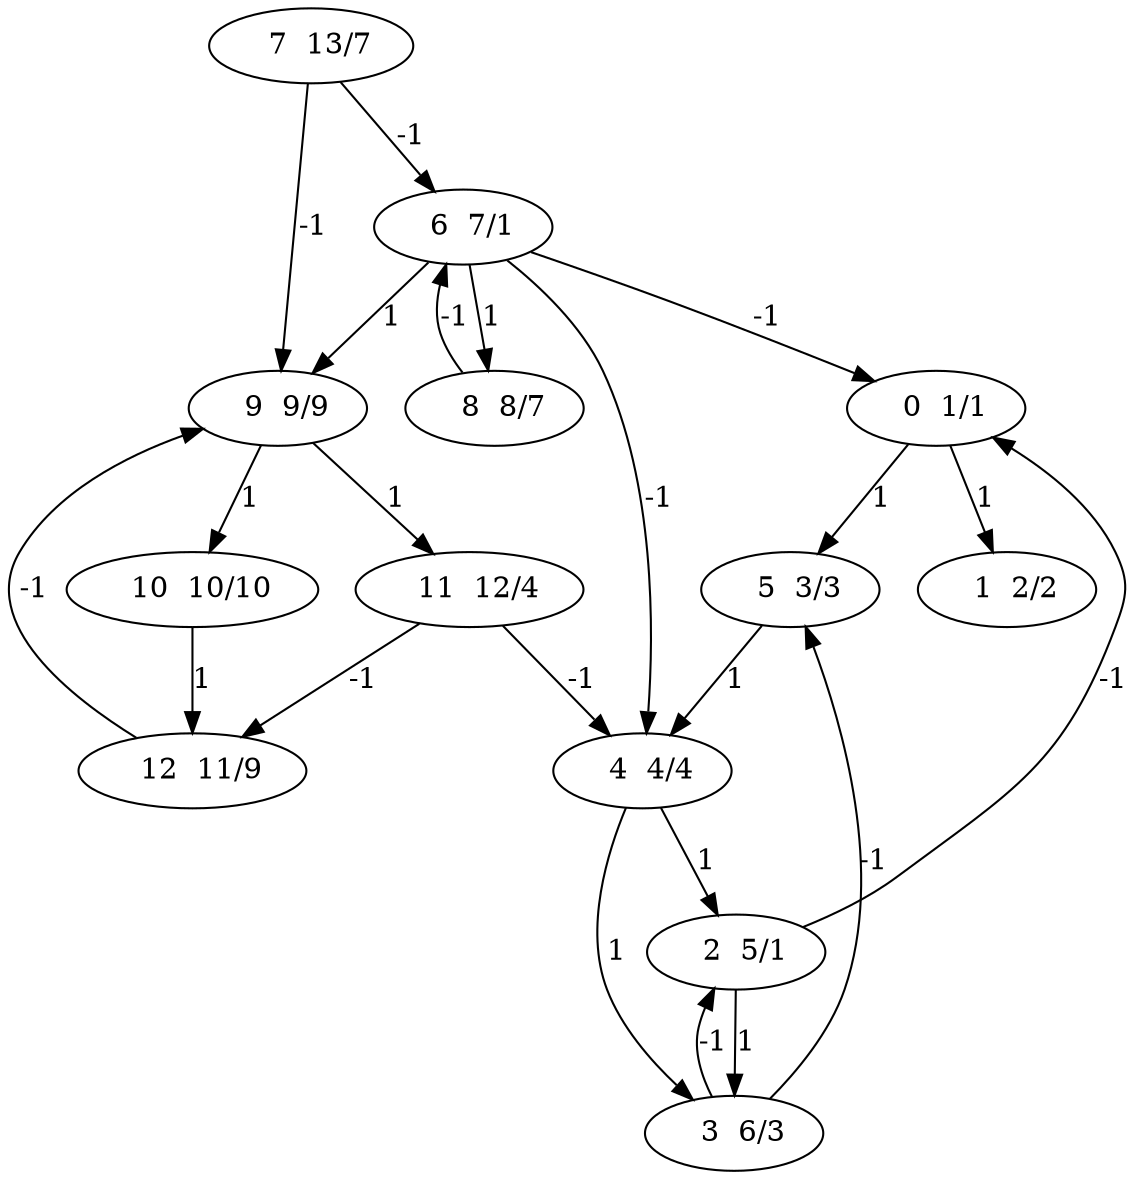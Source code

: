 digraph {
0 [label = "  0  1/1"];
"0"->"5"[label = 1];
"0"->"1"[label = 1];
1 [label = "  1  2/2"];
2 [label = "  2  5/1"];
"2"->"0"[label = -1];
"2"->"3"[label = 1];
3 [label = "  3  6/3"];
"3"->"5"[label = -1];
"3"->"2"[label = -1];
4 [label = "  4  4/4"];
"4"->"3"[label = 1];
"4"->"2"[label = 1];
5 [label = "  5  3/3"];
"5"->"4"[label = 1];
6 [label = "  6  7/1"];
"6"->"9"[label = 1];
"6"->"4"[label = -1];
"6"->"8"[label = 1];
"6"->"0"[label = -1];
7 [label = "  7  13/7"];
"7"->"6"[label = -1];
"7"->"9"[label = -1];
8 [label = "  8  8/7"];
"8"->"6"[label = -1];
9 [label = "  9  9/9"];
"9"->"11"[label = 1];
"9"->"10"[label = 1];
10 [label = "  10  10/10"];
"10"->"12"[label = 1];
11 [label = "  11  12/4"];
"11"->"4"[label = -1];
"11"->"12"[label = -1];
12 [label = "  12  11/9"];
"12"->"9"[label = -1];
}
